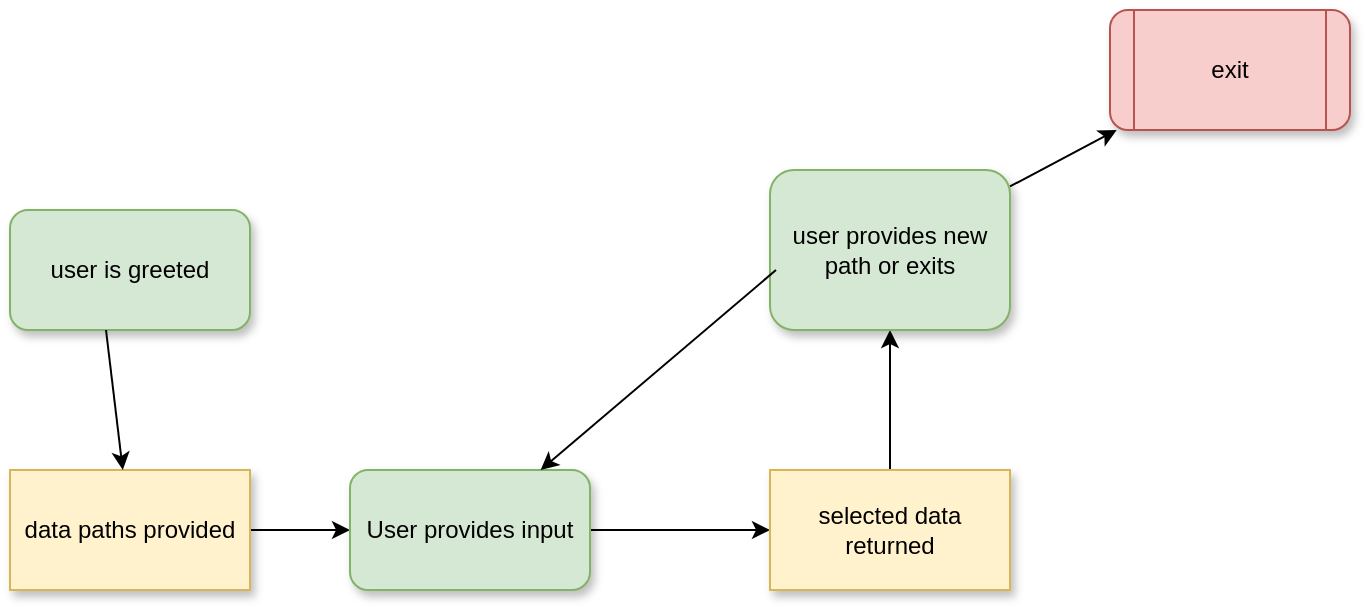 <mxfile version="13.1.3">
    <diagram name="Page-1" id="c7558073-3199-34d8-9f00-42111426c3f3">
        <mxGraphModel dx="222" dy="815" grid="1" gridSize="10" guides="1" tooltips="1" connect="1" arrows="1" fold="1" page="1" pageScale="1" pageWidth="826" pageHeight="1169" background="#ffffff" math="0" shadow="0">
            <root>
                <mxCell id="0"/>
                <mxCell id="1" parent="0"/>
                <mxCell id="qYgBSLJ2pyyqtFKy0n8X-97" value="user is greeted" style="rounded=1;whiteSpace=wrap;html=1;fillColor=#d5e8d4;strokeColor=#82b366;fontColor=#000000;shadow=1;glass=0;comic=0;" parent="1" vertex="1">
                    <mxGeometry x="100" y="160" width="120" height="60" as="geometry"/>
                </mxCell>
                <mxCell id="qYgBSLJ2pyyqtFKy0n8X-101" value="" style="edgeStyle=orthogonalEdgeStyle;rounded=0;orthogonalLoop=1;jettySize=auto;html=1;strokeColor=#000000;" parent="1" source="qYgBSLJ2pyyqtFKy0n8X-98" target="qYgBSLJ2pyyqtFKy0n8X-100" edge="1">
                    <mxGeometry relative="1" as="geometry"/>
                </mxCell>
                <mxCell id="qYgBSLJ2pyyqtFKy0n8X-98" value="data paths provided" style="rounded=0;whiteSpace=wrap;html=1;fillColor=#fff2cc;strokeColor=#d6b656;fontColor=#000000;shadow=1;" parent="1" vertex="1">
                    <mxGeometry x="100" y="290" width="120" height="60" as="geometry"/>
                </mxCell>
                <mxCell id="qYgBSLJ2pyyqtFKy0n8X-99" value="" style="endArrow=classic;html=1;exitX=0.4;exitY=1;exitDx=0;exitDy=0;exitPerimeter=0;strokeColor=#000000;" parent="1" source="qYgBSLJ2pyyqtFKy0n8X-97" target="qYgBSLJ2pyyqtFKy0n8X-98" edge="1">
                    <mxGeometry width="50" height="50" relative="1" as="geometry">
                        <mxPoint x="380" y="390" as="sourcePoint"/>
                        <mxPoint x="430" y="340" as="targetPoint"/>
                    </mxGeometry>
                </mxCell>
                <mxCell id="qYgBSLJ2pyyqtFKy0n8X-103" value="" style="edgeStyle=orthogonalEdgeStyle;rounded=0;orthogonalLoop=1;jettySize=auto;html=1;strokeColor=#000000;" parent="1" source="qYgBSLJ2pyyqtFKy0n8X-100" edge="1">
                    <mxGeometry relative="1" as="geometry">
                        <mxPoint x="480" y="320" as="targetPoint"/>
                    </mxGeometry>
                </mxCell>
                <mxCell id="qYgBSLJ2pyyqtFKy0n8X-100" value="User provides input" style="rounded=1;whiteSpace=wrap;html=1;fillColor=#d5e8d4;strokeColor=#82b366;fontColor=#000000;shadow=1;" parent="1" vertex="1">
                    <mxGeometry x="270" y="290" width="120" height="60" as="geometry"/>
                </mxCell>
                <mxCell id="qYgBSLJ2pyyqtFKy0n8X-106" value="" style="edgeStyle=orthogonalEdgeStyle;rounded=0;orthogonalLoop=1;jettySize=auto;html=1;strokeColor=#000000;" parent="1" source="qYgBSLJ2pyyqtFKy0n8X-104" target="qYgBSLJ2pyyqtFKy0n8X-105" edge="1">
                    <mxGeometry relative="1" as="geometry"/>
                </mxCell>
                <mxCell id="qYgBSLJ2pyyqtFKy0n8X-104" value="selected data returned" style="rounded=0;whiteSpace=wrap;html=1;fillColor=#fff2cc;strokeColor=#d6b656;fontColor=#000000;shadow=1;" parent="1" vertex="1">
                    <mxGeometry x="480" y="290" width="120" height="60" as="geometry"/>
                </mxCell>
                <mxCell id="qYgBSLJ2pyyqtFKy0n8X-105" value="user provides new path or exits" style="rounded=1;whiteSpace=wrap;html=1;fillColor=#d5e8d4;strokeColor=#82b366;fontColor=#000000;shadow=1;" parent="1" vertex="1">
                    <mxGeometry x="480" y="140" width="120" height="80" as="geometry"/>
                </mxCell>
                <mxCell id="qYgBSLJ2pyyqtFKy0n8X-107" value="" style="endArrow=classic;html=1;exitX=0.025;exitY=0.625;exitDx=0;exitDy=0;exitPerimeter=0;strokeColor=#000000;" parent="1" source="qYgBSLJ2pyyqtFKy0n8X-105" target="qYgBSLJ2pyyqtFKy0n8X-100" edge="1">
                    <mxGeometry width="50" height="50" relative="1" as="geometry">
                        <mxPoint x="380" y="370" as="sourcePoint"/>
                        <mxPoint x="430" y="320" as="targetPoint"/>
                    </mxGeometry>
                </mxCell>
                <mxCell id="qYgBSLJ2pyyqtFKy0n8X-108" value="" style="endArrow=classic;html=1;strokeColor=#000000;" parent="1" source="qYgBSLJ2pyyqtFKy0n8X-105" target="qYgBSLJ2pyyqtFKy0n8X-109" edge="1">
                    <mxGeometry width="50" height="50" relative="1" as="geometry">
                        <mxPoint x="380" y="370" as="sourcePoint"/>
                        <mxPoint x="660" y="120" as="targetPoint"/>
                    </mxGeometry>
                </mxCell>
                <mxCell id="qYgBSLJ2pyyqtFKy0n8X-109" value="exit" style="shape=process;whiteSpace=wrap;html=1;backgroundOutline=1;fillColor=#f8cecc;strokeColor=#b85450;fontColor=#000000;rounded=1;shadow=1;" parent="1" vertex="1">
                    <mxGeometry x="650" y="60" width="120" height="60" as="geometry"/>
                </mxCell>
            </root>
        </mxGraphModel>
    </diagram>
</mxfile>